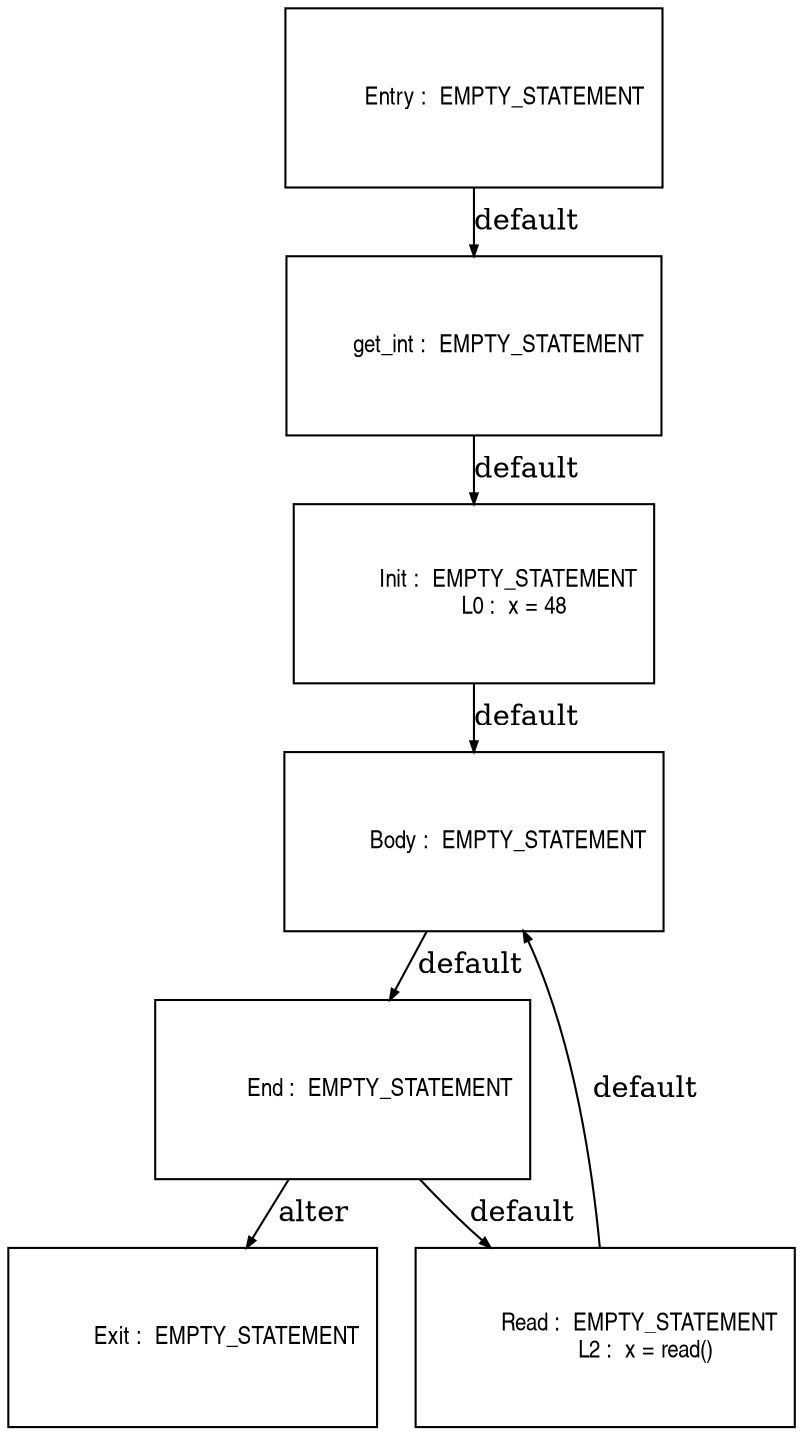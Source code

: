 digraph G {
  ranksep=.25;
  edge [arrowsize=.5]
  node [shape=rectangle, fontname="ArialNarrow",
        fontsize=12,  height=1.2];
  "        get_int :  EMPTY_STATEMENT
"; "           Init :  EMPTY_STATEMENT
             L0 :  x = 48
"; "           Body :  EMPTY_STATEMENT
"; "          Entry :  EMPTY_STATEMENT
"; "            End :  EMPTY_STATEMENT
"; "           Exit :  EMPTY_STATEMENT
"; "           Read :  EMPTY_STATEMENT
             L2 :  x = read()
"; 
  "        get_int :  EMPTY_STATEMENT
" -> "           Init :  EMPTY_STATEMENT
             L0 :  x = 48
"  [label="default"];
  "           Init :  EMPTY_STATEMENT
             L0 :  x = 48
" -> "           Body :  EMPTY_STATEMENT
"  [label="default"];
  "           Body :  EMPTY_STATEMENT
" -> "            End :  EMPTY_STATEMENT
"  [label="default"];
  "          Entry :  EMPTY_STATEMENT
" -> "        get_int :  EMPTY_STATEMENT
"  [label="default"];
  "            End :  EMPTY_STATEMENT
" -> "           Read :  EMPTY_STATEMENT
             L2 :  x = read()
"  [label="default"];
  "            End :  EMPTY_STATEMENT
" -> "           Exit :  EMPTY_STATEMENT
"  [label="alter"];
  "           Read :  EMPTY_STATEMENT
             L2 :  x = read()
" -> "           Body :  EMPTY_STATEMENT
"  [label="default"];
}
